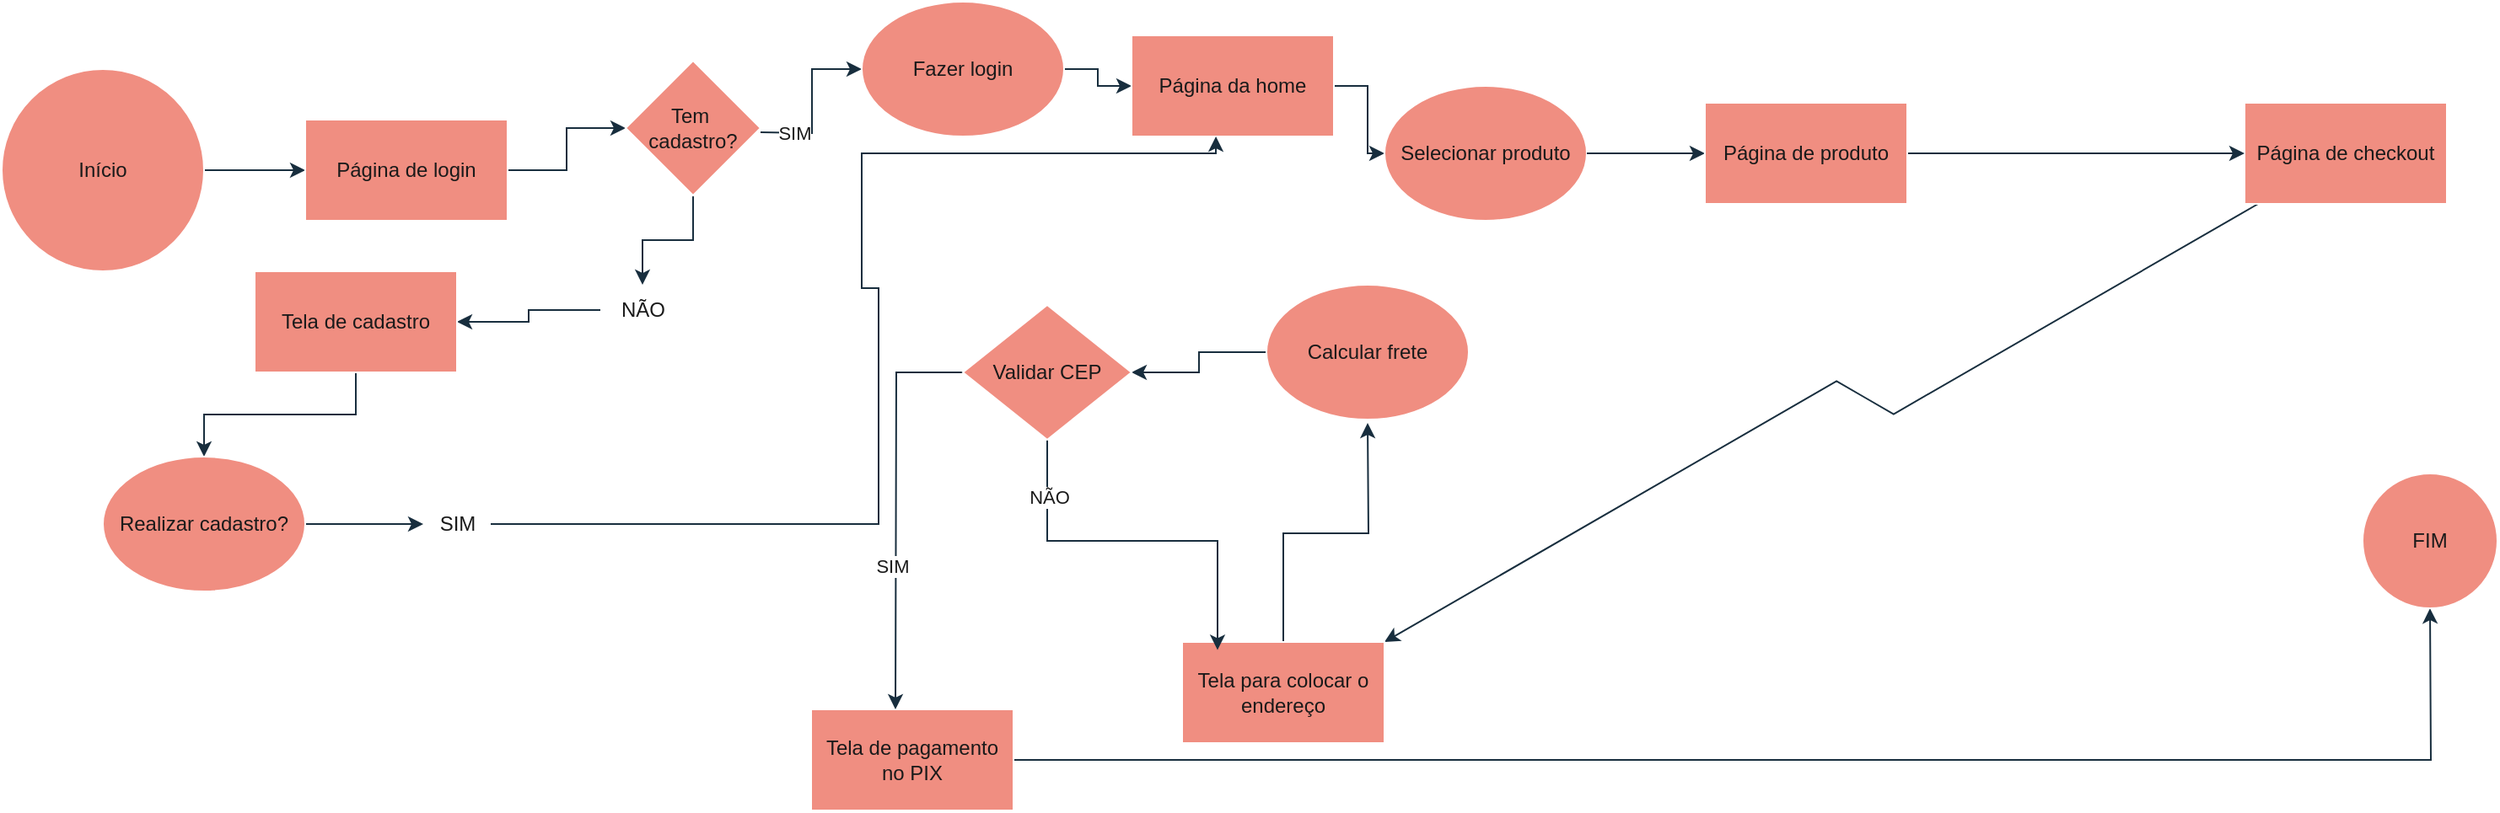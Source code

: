 <mxfile version="26.2.9">
  <diagram name="Page-1" id="2YBvvXClWsGukQMizWep">
    <mxGraphModel dx="1889" dy="2271" grid="1" gridSize="10" guides="1" tooltips="1" connect="1" arrows="1" fold="1" page="1" pageScale="1" pageWidth="850" pageHeight="1100" math="0" shadow="0">
      <root>
        <mxCell id="0" />
        <mxCell id="1" parent="0" />
        <mxCell id="2oQZuRP9bHxmBs3EyyyM-6" value="" style="edgeStyle=orthogonalEdgeStyle;rounded=0;orthogonalLoop=1;jettySize=auto;html=1;labelBackgroundColor=none;strokeColor=#182E3E;fontColor=default;" edge="1" parent="1" source="2oQZuRP9bHxmBs3EyyyM-4" target="2oQZuRP9bHxmBs3EyyyM-5">
          <mxGeometry relative="1" as="geometry" />
        </mxCell>
        <mxCell id="2oQZuRP9bHxmBs3EyyyM-4" value="Início" style="ellipse;whiteSpace=wrap;html=1;aspect=fixed;labelBackgroundColor=none;fillColor=#F08E81;strokeColor=#FFFFFF;fontColor=#1A1A1A;" vertex="1" parent="1">
          <mxGeometry y="30" width="120" height="120" as="geometry" />
        </mxCell>
        <mxCell id="2oQZuRP9bHxmBs3EyyyM-8" value="" style="edgeStyle=orthogonalEdgeStyle;rounded=0;orthogonalLoop=1;jettySize=auto;html=1;labelBackgroundColor=none;strokeColor=#182E3E;fontColor=default;" edge="1" parent="1" source="2oQZuRP9bHxmBs3EyyyM-5" target="2oQZuRP9bHxmBs3EyyyM-7">
          <mxGeometry relative="1" as="geometry" />
        </mxCell>
        <mxCell id="2oQZuRP9bHxmBs3EyyyM-5" value="Página de login" style="rounded=0;whiteSpace=wrap;html=1;labelBackgroundColor=none;fillColor=#F08E81;strokeColor=#FFFFFF;fontColor=#1A1A1A;" vertex="1" parent="1">
          <mxGeometry x="180" y="60" width="120" height="60" as="geometry" />
        </mxCell>
        <mxCell id="2oQZuRP9bHxmBs3EyyyM-11" value="" style="edgeStyle=orthogonalEdgeStyle;rounded=0;orthogonalLoop=1;jettySize=auto;html=1;labelBackgroundColor=none;strokeColor=#182E3E;fontColor=default;" edge="1" parent="1" source="2oQZuRP9bHxmBs3EyyyM-7" target="2oQZuRP9bHxmBs3EyyyM-9">
          <mxGeometry relative="1" as="geometry" />
        </mxCell>
        <mxCell id="2oQZuRP9bHxmBs3EyyyM-7" value="Tem&amp;nbsp;&lt;div&gt;cadastro?&lt;/div&gt;" style="rhombus;whiteSpace=wrap;html=1;labelBackgroundColor=none;fillColor=#F08E81;strokeColor=#FFFFFF;fontColor=#1A1A1A;" vertex="1" parent="1">
          <mxGeometry x="370" y="25" width="80" height="80" as="geometry" />
        </mxCell>
        <mxCell id="2oQZuRP9bHxmBs3EyyyM-15" value="" style="edgeStyle=orthogonalEdgeStyle;rounded=0;orthogonalLoop=1;jettySize=auto;html=1;labelBackgroundColor=none;strokeColor=#182E3E;fontColor=default;" edge="1" parent="1" source="2oQZuRP9bHxmBs3EyyyM-9" target="2oQZuRP9bHxmBs3EyyyM-14">
          <mxGeometry relative="1" as="geometry" />
        </mxCell>
        <mxCell id="2oQZuRP9bHxmBs3EyyyM-9" value="NÃO" style="text;html=1;align=center;verticalAlign=middle;resizable=0;points=[];autosize=1;strokeColor=none;fillColor=none;labelBackgroundColor=none;fontColor=#1A1A1A;" vertex="1" parent="1">
          <mxGeometry x="355" y="158" width="50" height="30" as="geometry" />
        </mxCell>
        <mxCell id="2oQZuRP9bHxmBs3EyyyM-19" value="" style="edgeStyle=orthogonalEdgeStyle;rounded=0;orthogonalLoop=1;jettySize=auto;html=1;labelBackgroundColor=none;strokeColor=#182E3E;fontColor=default;entryX=0;entryY=0.5;entryDx=0;entryDy=0;" edge="1" parent="1" source="2oQZuRP9bHxmBs3EyyyM-100" target="2oQZuRP9bHxmBs3EyyyM-20">
          <mxGeometry relative="1" as="geometry">
            <mxPoint x="450" y="67.5" as="sourcePoint" />
            <mxPoint x="500" y="92.5" as="targetPoint" />
          </mxGeometry>
        </mxCell>
        <mxCell id="2oQZuRP9bHxmBs3EyyyM-46" value="" style="edgeStyle=orthogonalEdgeStyle;rounded=0;orthogonalLoop=1;jettySize=auto;html=1;labelBackgroundColor=none;strokeColor=#182E3E;fontColor=default;" edge="1" parent="1" source="2oQZuRP9bHxmBs3EyyyM-14" target="2oQZuRP9bHxmBs3EyyyM-45">
          <mxGeometry relative="1" as="geometry" />
        </mxCell>
        <mxCell id="2oQZuRP9bHxmBs3EyyyM-14" value="Tela de cadastro" style="rounded=0;whiteSpace=wrap;html=1;labelBackgroundColor=none;fillColor=#F08E81;strokeColor=#FFFFFF;fontColor=#1A1A1A;" vertex="1" parent="1">
          <mxGeometry x="150" y="150" width="120" height="60" as="geometry" />
        </mxCell>
        <mxCell id="2oQZuRP9bHxmBs3EyyyM-22" value="" style="edgeStyle=orthogonalEdgeStyle;rounded=0;orthogonalLoop=1;jettySize=auto;html=1;labelBackgroundColor=none;strokeColor=#182E3E;fontColor=default;" edge="1" parent="1" source="2oQZuRP9bHxmBs3EyyyM-20" target="2oQZuRP9bHxmBs3EyyyM-21">
          <mxGeometry relative="1" as="geometry" />
        </mxCell>
        <mxCell id="2oQZuRP9bHxmBs3EyyyM-20" value="Página da home" style="rounded=0;whiteSpace=wrap;html=1;labelBackgroundColor=none;fillColor=#F08E81;strokeColor=#FFFFFF;fontColor=#1A1A1A;" vertex="1" parent="1">
          <mxGeometry x="670" y="10" width="120" height="60" as="geometry" />
        </mxCell>
        <mxCell id="2oQZuRP9bHxmBs3EyyyM-21" value="Selecionar produto" style="ellipse;whiteSpace=wrap;html=1;labelBackgroundColor=none;fillColor=#F08E81;strokeColor=#FFFFFF;fontColor=#1A1A1A;" vertex="1" parent="1">
          <mxGeometry x="820" y="40" width="120" height="80" as="geometry" />
        </mxCell>
        <mxCell id="2oQZuRP9bHxmBs3EyyyM-27" style="edgeStyle=isometricEdgeStyle;rounded=0;orthogonalLoop=1;jettySize=auto;html=1;labelBackgroundColor=none;strokeColor=#182E3E;fontColor=default;entryX=1;entryY=0;entryDx=0;entryDy=0;" edge="1" parent="1" source="2oQZuRP9bHxmBs3EyyyM-25" target="2oQZuRP9bHxmBs3EyyyM-36">
          <mxGeometry relative="1" as="geometry">
            <mxPoint x="890" y="330" as="targetPoint" />
          </mxGeometry>
        </mxCell>
        <mxCell id="2oQZuRP9bHxmBs3EyyyM-25" value="Página de checkout" style="rounded=0;whiteSpace=wrap;html=1;labelBackgroundColor=none;fillColor=#F08E81;strokeColor=#FFFFFF;fontColor=#1A1A1A;" vertex="1" parent="1">
          <mxGeometry x="1330" y="50" width="120" height="60" as="geometry" />
        </mxCell>
        <mxCell id="2oQZuRP9bHxmBs3EyyyM-109" value="" style="edgeStyle=orthogonalEdgeStyle;rounded=0;orthogonalLoop=1;jettySize=auto;html=1;strokeColor=#182E3E;fontColor=#1A1A1A;" edge="1" parent="1" source="2oQZuRP9bHxmBs3EyyyM-28" target="2oQZuRP9bHxmBs3EyyyM-108">
          <mxGeometry relative="1" as="geometry" />
        </mxCell>
        <mxCell id="2oQZuRP9bHxmBs3EyyyM-28" value="Calcular frete" style="ellipse;whiteSpace=wrap;html=1;labelBackgroundColor=none;fillColor=#F08E81;strokeColor=#FFFFFF;fontColor=#1A1A1A;" vertex="1" parent="1">
          <mxGeometry x="750" y="158" width="120" height="80" as="geometry" />
        </mxCell>
        <mxCell id="2oQZuRP9bHxmBs3EyyyM-106" style="edgeStyle=orthogonalEdgeStyle;rounded=0;orthogonalLoop=1;jettySize=auto;html=1;strokeColor=#182E3E;fontColor=#1A1A1A;" edge="1" parent="1" source="2oQZuRP9bHxmBs3EyyyM-36">
          <mxGeometry relative="1" as="geometry">
            <mxPoint x="810" y="240" as="targetPoint" />
          </mxGeometry>
        </mxCell>
        <mxCell id="2oQZuRP9bHxmBs3EyyyM-36" value="Tela para colocar o endereço" style="rounded=0;whiteSpace=wrap;html=1;labelBackgroundColor=none;fillColor=#F08E81;strokeColor=#FFFFFF;fontColor=#1A1A1A;" vertex="1" parent="1">
          <mxGeometry x="700" y="370" width="120" height="60" as="geometry" />
        </mxCell>
        <mxCell id="2oQZuRP9bHxmBs3EyyyM-66" value="" style="edgeStyle=orthogonalEdgeStyle;rounded=0;orthogonalLoop=1;jettySize=auto;html=1;labelBackgroundColor=none;strokeColor=#182E3E;fontColor=default;" edge="1" parent="1" source="2oQZuRP9bHxmBs3EyyyM-38">
          <mxGeometry relative="1" as="geometry">
            <mxPoint x="1440.0" y="350.059" as="targetPoint" />
          </mxGeometry>
        </mxCell>
        <mxCell id="2oQZuRP9bHxmBs3EyyyM-38" value="Tela de pagamento no PIX" style="rounded=0;whiteSpace=wrap;html=1;labelBackgroundColor=none;fillColor=#F08E81;strokeColor=#FFFFFF;fontColor=#1A1A1A;" vertex="1" parent="1">
          <mxGeometry x="480" y="410" width="120" height="60" as="geometry" />
        </mxCell>
        <mxCell id="2oQZuRP9bHxmBs3EyyyM-77" value="" style="edgeStyle=orthogonalEdgeStyle;rounded=0;orthogonalLoop=1;jettySize=auto;html=1;labelBackgroundColor=none;strokeColor=#182E3E;fontColor=default;" edge="1" parent="1" source="2oQZuRP9bHxmBs3EyyyM-45" target="2oQZuRP9bHxmBs3EyyyM-76">
          <mxGeometry relative="1" as="geometry" />
        </mxCell>
        <mxCell id="2oQZuRP9bHxmBs3EyyyM-45" value="Realizar cadastro?" style="ellipse;whiteSpace=wrap;html=1;labelBackgroundColor=none;fillColor=#F08E81;strokeColor=#FFFFFF;fontColor=#1A1A1A;" vertex="1" parent="1">
          <mxGeometry x="60" y="260" width="120" height="80" as="geometry" />
        </mxCell>
        <mxCell id="2oQZuRP9bHxmBs3EyyyM-55" value="" style="edgeStyle=orthogonalEdgeStyle;rounded=0;orthogonalLoop=1;jettySize=auto;html=1;labelBackgroundColor=none;strokeColor=#182E3E;fontColor=default;entryX=0;entryY=0.5;entryDx=0;entryDy=0;" edge="1" parent="1" source="2oQZuRP9bHxmBs3EyyyM-21" target="2oQZuRP9bHxmBs3EyyyM-57">
          <mxGeometry relative="1" as="geometry">
            <mxPoint x="870" y="90" as="sourcePoint" />
            <mxPoint x="910" y="80" as="targetPoint" />
          </mxGeometry>
        </mxCell>
        <mxCell id="2oQZuRP9bHxmBs3EyyyM-60" value="" style="edgeStyle=orthogonalEdgeStyle;rounded=0;orthogonalLoop=1;jettySize=auto;html=1;labelBackgroundColor=none;strokeColor=#182E3E;fontColor=default;" edge="1" parent="1" source="2oQZuRP9bHxmBs3EyyyM-57" target="2oQZuRP9bHxmBs3EyyyM-25">
          <mxGeometry relative="1" as="geometry" />
        </mxCell>
        <mxCell id="2oQZuRP9bHxmBs3EyyyM-57" value="Página de produto" style="rounded=0;whiteSpace=wrap;html=1;labelBackgroundColor=none;fillColor=#F08E81;strokeColor=#FFFFFF;fontColor=#1A1A1A;" vertex="1" parent="1">
          <mxGeometry x="1010" y="50" width="120" height="60" as="geometry" />
        </mxCell>
        <mxCell id="2oQZuRP9bHxmBs3EyyyM-103" style="edgeStyle=orthogonalEdgeStyle;rounded=0;orthogonalLoop=1;jettySize=auto;html=1;strokeColor=#182E3E;fontColor=#1A1A1A;entryX=0.417;entryY=1;entryDx=0;entryDy=0;entryPerimeter=0;" edge="1" parent="1" source="2oQZuRP9bHxmBs3EyyyM-76" target="2oQZuRP9bHxmBs3EyyyM-20">
          <mxGeometry relative="1" as="geometry">
            <mxPoint x="510" y="180" as="targetPoint" />
            <Array as="points">
              <mxPoint x="520" y="300" />
              <mxPoint x="520" y="160" />
              <mxPoint x="510" y="160" />
              <mxPoint x="510" y="80" />
              <mxPoint x="720" y="80" />
            </Array>
          </mxGeometry>
        </mxCell>
        <mxCell id="2oQZuRP9bHxmBs3EyyyM-76" value="SIM" style="text;html=1;align=center;verticalAlign=middle;resizable=0;points=[];autosize=1;strokeColor=none;fillColor=none;labelBackgroundColor=none;fontColor=#1A1A1A;" vertex="1" parent="1">
          <mxGeometry x="250" y="285" width="40" height="30" as="geometry" />
        </mxCell>
        <mxCell id="2oQZuRP9bHxmBs3EyyyM-101" value="" style="edgeStyle=orthogonalEdgeStyle;rounded=0;orthogonalLoop=1;jettySize=auto;html=1;labelBackgroundColor=none;strokeColor=#182E3E;fontColor=default;entryX=0;entryY=0.5;entryDx=0;entryDy=0;" edge="1" parent="1" target="2oQZuRP9bHxmBs3EyyyM-100">
          <mxGeometry relative="1" as="geometry">
            <mxPoint x="450" y="67.5" as="sourcePoint" />
            <mxPoint x="650" y="50" as="targetPoint" />
          </mxGeometry>
        </mxCell>
        <mxCell id="2oQZuRP9bHxmBs3EyyyM-102" value="SIM" style="edgeLabel;html=1;align=center;verticalAlign=middle;resizable=0;points=[];strokeColor=#FFFFFF;fontColor=#1A1A1A;fillColor=#F08E81;" vertex="1" connectable="0" parent="2oQZuRP9bHxmBs3EyyyM-101">
          <mxGeometry x="-0.592" relative="1" as="geometry">
            <mxPoint as="offset" />
          </mxGeometry>
        </mxCell>
        <mxCell id="2oQZuRP9bHxmBs3EyyyM-100" value="Fazer login" style="ellipse;whiteSpace=wrap;html=1;strokeColor=#FFFFFF;fontColor=#1A1A1A;fillColor=#F08E81;" vertex="1" parent="1">
          <mxGeometry x="510" y="-10" width="120" height="80" as="geometry" />
        </mxCell>
        <mxCell id="2oQZuRP9bHxmBs3EyyyM-105" value="FIM" style="ellipse;whiteSpace=wrap;html=1;aspect=fixed;strokeColor=#FFFFFF;fontColor=#1A1A1A;fillColor=#F08E81;" vertex="1" parent="1">
          <mxGeometry x="1400" y="270" width="80" height="80" as="geometry" />
        </mxCell>
        <mxCell id="2oQZuRP9bHxmBs3EyyyM-110" style="edgeStyle=orthogonalEdgeStyle;rounded=0;orthogonalLoop=1;jettySize=auto;html=1;strokeColor=#182E3E;fontColor=#1A1A1A;" edge="1" parent="1" source="2oQZuRP9bHxmBs3EyyyM-108">
          <mxGeometry relative="1" as="geometry">
            <mxPoint x="530" y="410" as="targetPoint" />
          </mxGeometry>
        </mxCell>
        <mxCell id="2oQZuRP9bHxmBs3EyyyM-113" value="SIM" style="edgeLabel;html=1;align=center;verticalAlign=middle;resizable=0;points=[];strokeColor=#FFFFFF;fontColor=#1A1A1A;fillColor=#F08E81;" vertex="1" connectable="0" parent="2oQZuRP9bHxmBs3EyyyM-110">
          <mxGeometry x="0.285" y="-2" relative="1" as="geometry">
            <mxPoint as="offset" />
          </mxGeometry>
        </mxCell>
        <mxCell id="2oQZuRP9bHxmBs3EyyyM-111" style="edgeStyle=orthogonalEdgeStyle;rounded=0;orthogonalLoop=1;jettySize=auto;html=1;exitX=0.5;exitY=1;exitDx=0;exitDy=0;strokeColor=#182E3E;fontColor=#1A1A1A;entryX=0.175;entryY=0.079;entryDx=0;entryDy=0;entryPerimeter=0;" edge="1" parent="1" source="2oQZuRP9bHxmBs3EyyyM-108" target="2oQZuRP9bHxmBs3EyyyM-36">
          <mxGeometry relative="1" as="geometry">
            <mxPoint x="720" y="350" as="targetPoint" />
          </mxGeometry>
        </mxCell>
        <mxCell id="2oQZuRP9bHxmBs3EyyyM-112" value="NÃO" style="edgeLabel;html=1;align=center;verticalAlign=middle;resizable=0;points=[];strokeColor=#FFFFFF;fontColor=#1A1A1A;fillColor=#F08E81;" vertex="1" connectable="0" parent="2oQZuRP9bHxmBs3EyyyM-111">
          <mxGeometry x="-0.697" y="1" relative="1" as="geometry">
            <mxPoint as="offset" />
          </mxGeometry>
        </mxCell>
        <mxCell id="2oQZuRP9bHxmBs3EyyyM-108" value="Validar CEP" style="rhombus;whiteSpace=wrap;html=1;labelBackgroundColor=none;fillColor=#F08E81;strokeColor=#FFFFFF;fontColor=#1A1A1A;" vertex="1" parent="1">
          <mxGeometry x="570" y="170" width="100" height="80" as="geometry" />
        </mxCell>
      </root>
    </mxGraphModel>
  </diagram>
</mxfile>
